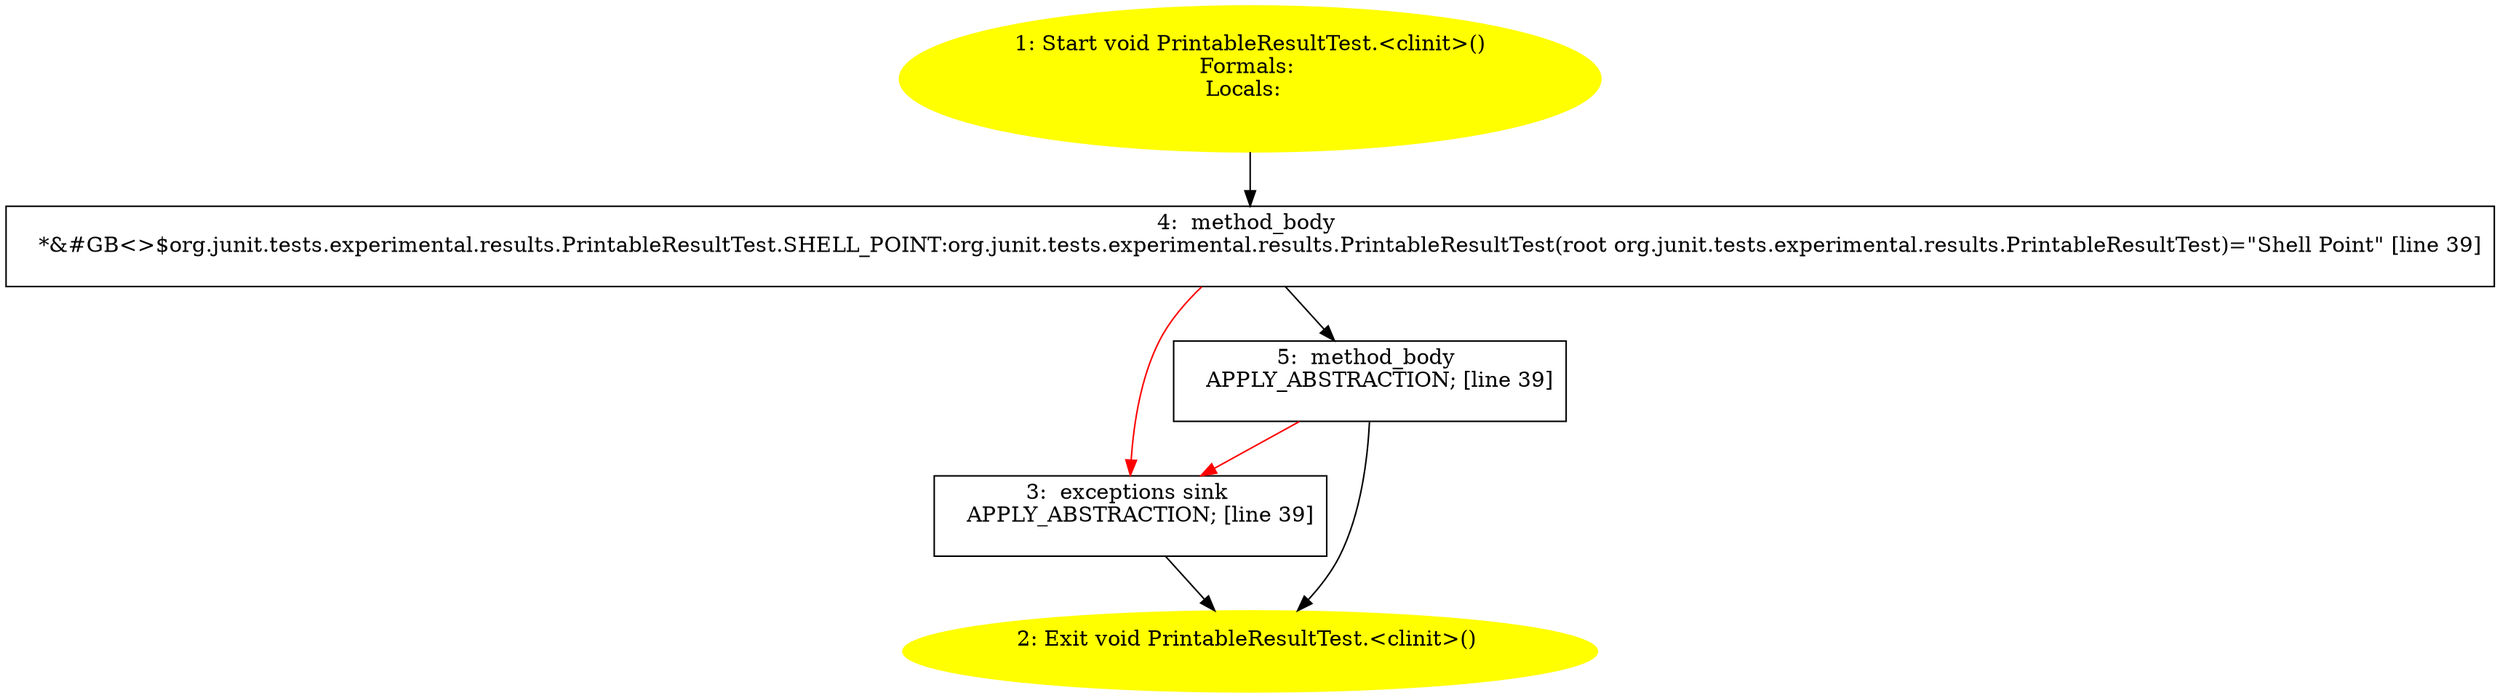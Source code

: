 /* @generated */
digraph cfg {
"org.junit.tests.experimental.results.PrintableResultTest.<clinit>():void.3519484e13a29ecce1d231e8d32663cb_1" [label="1: Start void PrintableResultTest.<clinit>()\nFormals: \nLocals:  \n  " color=yellow style=filled]
	

	 "org.junit.tests.experimental.results.PrintableResultTest.<clinit>():void.3519484e13a29ecce1d231e8d32663cb_1" -> "org.junit.tests.experimental.results.PrintableResultTest.<clinit>():void.3519484e13a29ecce1d231e8d32663cb_4" ;
"org.junit.tests.experimental.results.PrintableResultTest.<clinit>():void.3519484e13a29ecce1d231e8d32663cb_2" [label="2: Exit void PrintableResultTest.<clinit>() \n  " color=yellow style=filled]
	

"org.junit.tests.experimental.results.PrintableResultTest.<clinit>():void.3519484e13a29ecce1d231e8d32663cb_3" [label="3:  exceptions sink \n   APPLY_ABSTRACTION; [line 39]\n " shape="box"]
	

	 "org.junit.tests.experimental.results.PrintableResultTest.<clinit>():void.3519484e13a29ecce1d231e8d32663cb_3" -> "org.junit.tests.experimental.results.PrintableResultTest.<clinit>():void.3519484e13a29ecce1d231e8d32663cb_2" ;
"org.junit.tests.experimental.results.PrintableResultTest.<clinit>():void.3519484e13a29ecce1d231e8d32663cb_4" [label="4:  method_body \n   *&#GB<>$org.junit.tests.experimental.results.PrintableResultTest.SHELL_POINT:org.junit.tests.experimental.results.PrintableResultTest(root org.junit.tests.experimental.results.PrintableResultTest)=\"Shell Point\" [line 39]\n " shape="box"]
	

	 "org.junit.tests.experimental.results.PrintableResultTest.<clinit>():void.3519484e13a29ecce1d231e8d32663cb_4" -> "org.junit.tests.experimental.results.PrintableResultTest.<clinit>():void.3519484e13a29ecce1d231e8d32663cb_5" ;
	 "org.junit.tests.experimental.results.PrintableResultTest.<clinit>():void.3519484e13a29ecce1d231e8d32663cb_4" -> "org.junit.tests.experimental.results.PrintableResultTest.<clinit>():void.3519484e13a29ecce1d231e8d32663cb_3" [color="red" ];
"org.junit.tests.experimental.results.PrintableResultTest.<clinit>():void.3519484e13a29ecce1d231e8d32663cb_5" [label="5:  method_body \n   APPLY_ABSTRACTION; [line 39]\n " shape="box"]
	

	 "org.junit.tests.experimental.results.PrintableResultTest.<clinit>():void.3519484e13a29ecce1d231e8d32663cb_5" -> "org.junit.tests.experimental.results.PrintableResultTest.<clinit>():void.3519484e13a29ecce1d231e8d32663cb_2" ;
	 "org.junit.tests.experimental.results.PrintableResultTest.<clinit>():void.3519484e13a29ecce1d231e8d32663cb_5" -> "org.junit.tests.experimental.results.PrintableResultTest.<clinit>():void.3519484e13a29ecce1d231e8d32663cb_3" [color="red" ];
}
